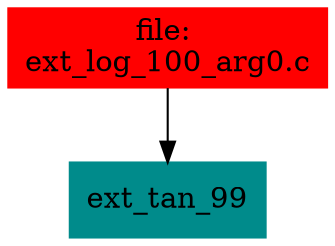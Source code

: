 digraph G {
node [shape=box]

0 [label="file: 
ext_log_100_arg0.c",color=red, style=filled]
1 [label="ext_tan_99",color=cyan4, style=filled]
0 -> 1


}

